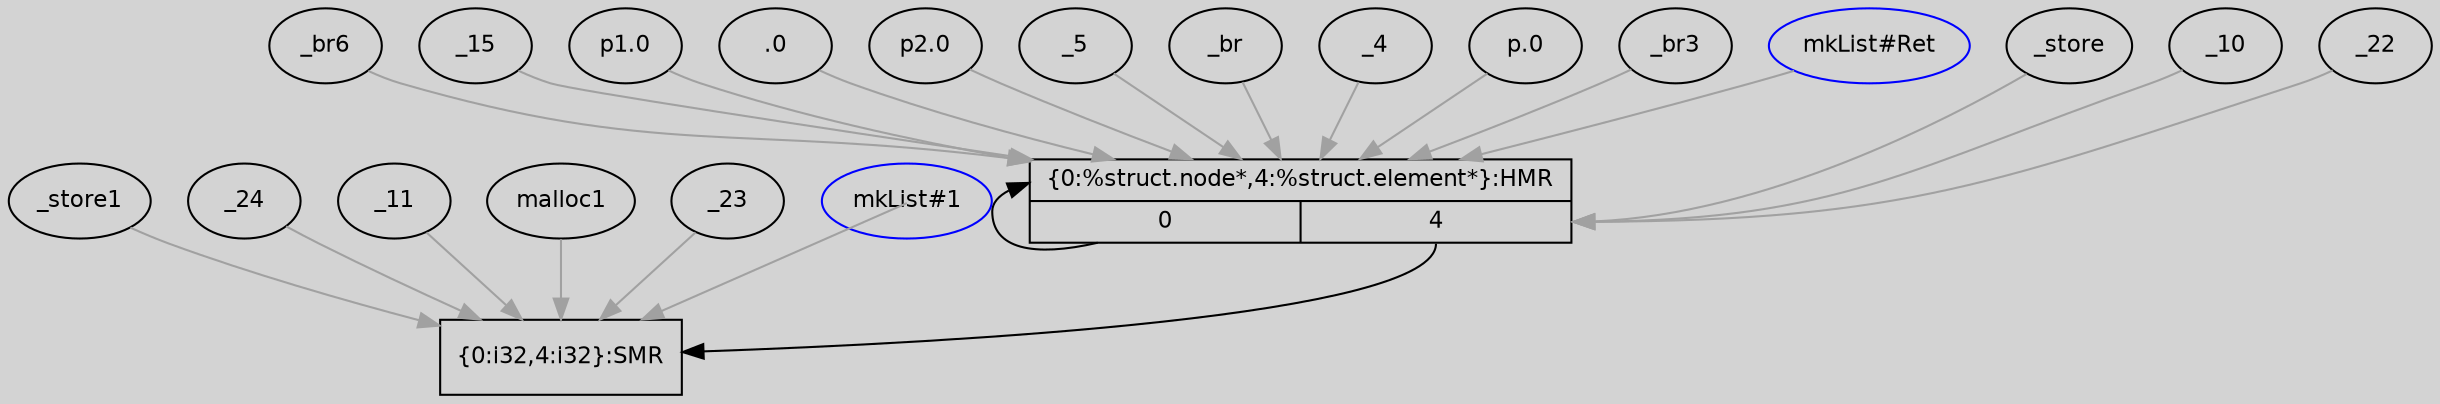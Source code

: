 digraph unnamed {
	graph [center=true, ratio=true, bgcolor=lightgray, fontname=Helvetica];
	node  [fontname=Helvetica, fontsize=11];

	Node0x7fadb35006f0 [shape=record,label="{\{0:%struct.node*,4:%struct.element*\}:HMR|{<s0>0|<s1>4}}"];
	Node0x7fadb35006f0:s0 -> Node0x7fadb35006f0;
	Node0x7fadb35006f0:s1 -> Node0x7fadb3500320;
	Node0x7fadb3500320 [shape=record,label="{\{0:i32,4:i32\}:SMR}"];
	Node0x7fadb340ad68[  label ="_store1"];
	Node0x7fadb340ad68 -> Node0x7fadb3500320[arrowtail=tee,color=gray63];
	Node0x7fadb340bda8[  label ="_br6"];
	Node0x7fadb340bda8 -> Node0x7fadb35006f0[arrowtail=tee,color=gray63];
	Node0x7fadb340a1f0[  label ="_15"];
	Node0x7fadb340a1f0 -> Node0x7fadb35006f0[arrowtail=tee,color=gray63];
	Node0x7fadb340b080[  label ="p1.0"];
	Node0x7fadb340b080 -> Node0x7fadb35006f0[arrowtail=tee,color=gray63];
	Node0x7fadb3409db8[  label ="_store"];
	Node0x7fadb3409db8 -> Node0x7fadb35006f0:s1[arrowtail=tee,color=gray63];
	Node0x7fadb340a4a0[  label =".0"];
	Node0x7fadb340a4a0 -> Node0x7fadb35006f0[arrowtail=tee,color=gray63];
	Node0x7fadb340b860[  label ="p2.0"];
	Node0x7fadb340b860 -> Node0x7fadb35006f0[arrowtail=tee,color=gray63];
	Node0x7fadb340bb88[  label ="_24"];
	Node0x7fadb340bb88 -> Node0x7fadb3500320[arrowtail=tee,color=gray63];
	Node0x7fadb340af18[  label ="_5"];
	Node0x7fadb340af18 -> Node0x7fadb35006f0[arrowtail=tee,color=gray63];
	Node0x7fadb340afb8[  label ="_br"];
	Node0x7fadb340afb8 -> Node0x7fadb35006f0[arrowtail=tee,color=gray63];
	Node0x7fadb340b348[  label ="_11"];
	Node0x7fadb340b348 -> Node0x7fadb3500320[arrowtail=tee,color=gray63];
	Node0x7fadb340aba8[  label ="malloc1"];
	Node0x7fadb340aba8 -> Node0x7fadb3500320[arrowtail=tee,color=gray63];
	Node0x7fadb3409bf0[  label ="_4"];
	Node0x7fadb3409bf0 -> Node0x7fadb35006f0[arrowtail=tee,color=gray63];
	Node0x7fadb340bae8[  label ="_23"];
	Node0x7fadb340bae8 -> Node0x7fadb3500320[arrowtail=tee,color=gray63];
	Node0x7fadb340b2d8[  label ="_10"];
	Node0x7fadb340b2d8 -> Node0x7fadb35006f0:s1[arrowtail=tee,color=gray63];
	Node0x7fadb3408ff0[  label ="p.0"];
	Node0x7fadb3408ff0 -> Node0x7fadb35006f0[arrowtail=tee,color=gray63];
	Node0x7fadb340ba78[  label ="_22"];
	Node0x7fadb340ba78 -> Node0x7fadb35006f0:s1[arrowtail=tee,color=gray63];
	Node0x7fadb340b608[  label ="_br3"];
	Node0x7fadb340b608 -> Node0x7fadb35006f0[arrowtail=tee,color=gray63];
	Node0x7fadb34088e0[ color=blue, label ="mkList#1"];
	Node0x7fadb34088e0 -> Node0x7fadb3500320[tailclip=false,color=gray63];
	Node0x7fadb34079c0[ color=blue, label ="mkList#Ret"];
	Node0x7fadb34079c0 -> Node0x7fadb35006f0[arrowtail=tee,color=gray63];
}
